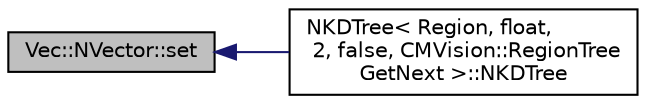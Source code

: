 digraph "Vec::NVector::set"
{
 // INTERACTIVE_SVG=YES
  edge [fontname="Helvetica",fontsize="10",labelfontname="Helvetica",labelfontsize="10"];
  node [fontname="Helvetica",fontsize="10",shape=record];
  rankdir="LR";
  Node1 [label="Vec::NVector::set",height=0.2,width=0.4,color="black", fillcolor="grey75", style="filled", fontcolor="black"];
  Node1 -> Node2 [dir="back",color="midnightblue",fontsize="10",style="solid",fontname="Helvetica"];
  Node2 [label="NKDTree\< Region, float,\l 2, false, CMVision::RegionTree\lGetNext \>::NKDTree",height=0.2,width=0.4,color="black", fillcolor="white", style="filled",URL="$d7/d60/class_n_k_d_tree.html#a0908ffca238b58b3a50dfe56ebf6ed5f"];
}
